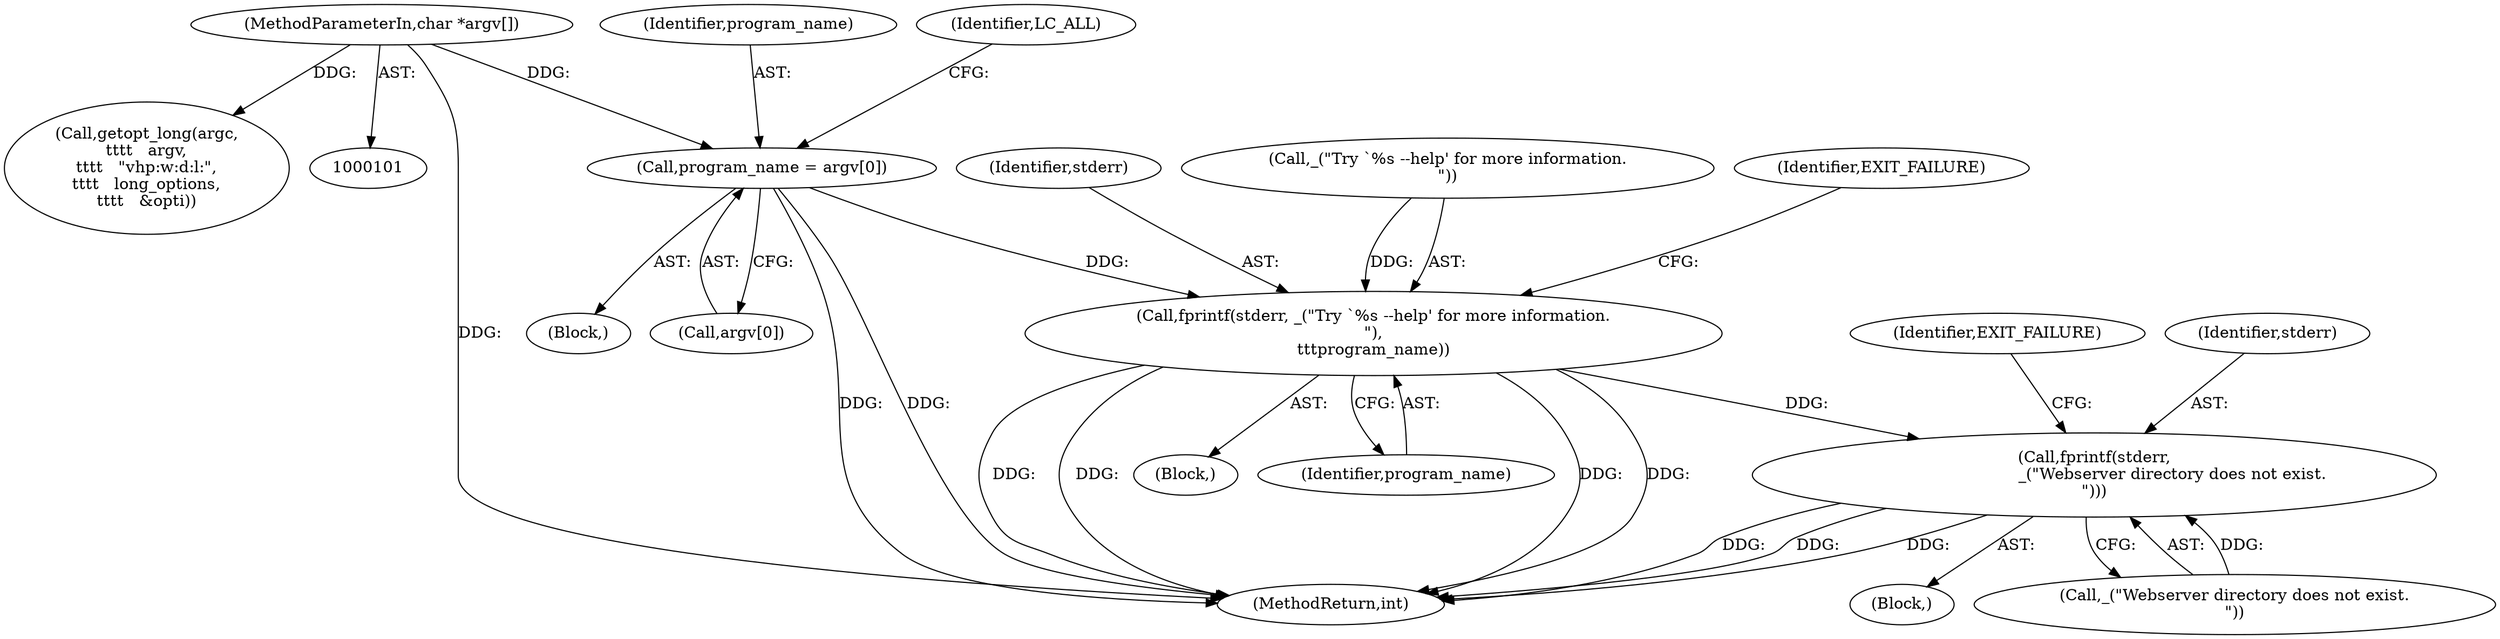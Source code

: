 digraph "0_wpitchoune_8b10426dcc0246c1712a99460dd470dcb1cc4d9c_0@array" {
"1000114" [label="(Call,program_name = argv[0])"];
"1000103" [label="(MethodParameterIn,char *argv[])"];
"1000259" [label="(Call,fprintf(stderr, _(\"Try `%s --help' for more information.\n\"),\n\t\t\tprogram_name))"];
"1000308" [label="(Call,fprintf(stderr,\n                               _(\"Webserver directory does not exist.\n\")))"];
"1000115" [label="(Identifier,program_name)"];
"1000263" [label="(Identifier,program_name)"];
"1000104" [label="(Block,)"];
"1000114" [label="(Call,program_name = argv[0])"];
"1000260" [label="(Identifier,stderr)"];
"1000261" [label="(Call,_(\"Try `%s --help' for more information.\n\"))"];
"1000307" [label="(Block,)"];
"1000313" [label="(Identifier,EXIT_FAILURE)"];
"1000265" [label="(Identifier,EXIT_FAILURE)"];
"1000308" [label="(Call,fprintf(stderr,\n                               _(\"Webserver directory does not exist.\n\")))"];
"1000120" [label="(Identifier,LC_ALL)"];
"1000432" [label="(MethodReturn,int)"];
"1000103" [label="(MethodParameterIn,char *argv[])"];
"1000259" [label="(Call,fprintf(stderr, _(\"Try `%s --help' for more information.\n\"),\n\t\t\tprogram_name))"];
"1000158" [label="(Call,getopt_long(argc,\n\t\t\t\t   argv,\n\t\t\t\t   \"vhp:w:d:l:\",\n\t\t\t\t   long_options,\n\t\t\t\t   &opti))"];
"1000258" [label="(Block,)"];
"1000310" [label="(Call,_(\"Webserver directory does not exist.\n\"))"];
"1000309" [label="(Identifier,stderr)"];
"1000116" [label="(Call,argv[0])"];
"1000114" -> "1000104"  [label="AST: "];
"1000114" -> "1000116"  [label="CFG: "];
"1000115" -> "1000114"  [label="AST: "];
"1000116" -> "1000114"  [label="AST: "];
"1000120" -> "1000114"  [label="CFG: "];
"1000114" -> "1000432"  [label="DDG: "];
"1000114" -> "1000432"  [label="DDG: "];
"1000103" -> "1000114"  [label="DDG: "];
"1000114" -> "1000259"  [label="DDG: "];
"1000103" -> "1000101"  [label="AST: "];
"1000103" -> "1000432"  [label="DDG: "];
"1000103" -> "1000158"  [label="DDG: "];
"1000259" -> "1000258"  [label="AST: "];
"1000259" -> "1000263"  [label="CFG: "];
"1000260" -> "1000259"  [label="AST: "];
"1000261" -> "1000259"  [label="AST: "];
"1000263" -> "1000259"  [label="AST: "];
"1000265" -> "1000259"  [label="CFG: "];
"1000259" -> "1000432"  [label="DDG: "];
"1000259" -> "1000432"  [label="DDG: "];
"1000259" -> "1000432"  [label="DDG: "];
"1000259" -> "1000432"  [label="DDG: "];
"1000261" -> "1000259"  [label="DDG: "];
"1000259" -> "1000308"  [label="DDG: "];
"1000308" -> "1000307"  [label="AST: "];
"1000308" -> "1000310"  [label="CFG: "];
"1000309" -> "1000308"  [label="AST: "];
"1000310" -> "1000308"  [label="AST: "];
"1000313" -> "1000308"  [label="CFG: "];
"1000308" -> "1000432"  [label="DDG: "];
"1000308" -> "1000432"  [label="DDG: "];
"1000308" -> "1000432"  [label="DDG: "];
"1000310" -> "1000308"  [label="DDG: "];
}

